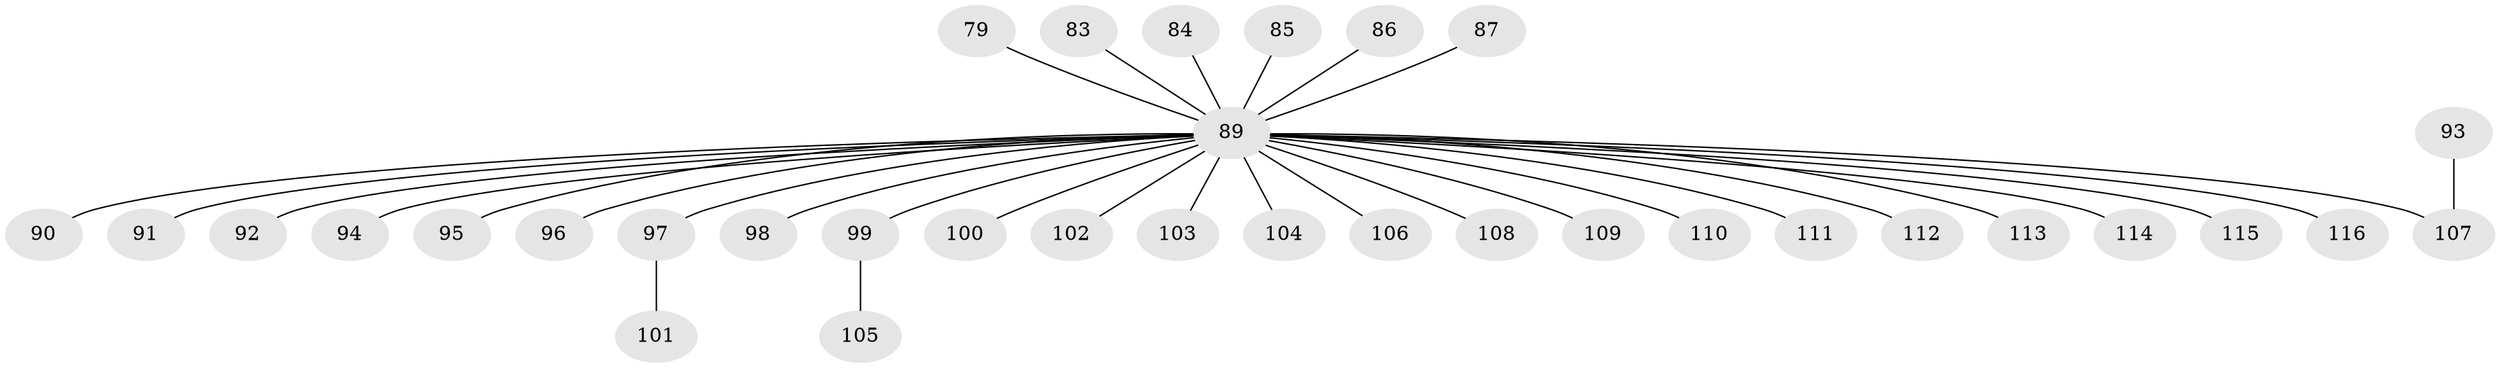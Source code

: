 // original degree distribution, {7: 0.008620689655172414, 4: 0.08620689655172414, 6: 0.017241379310344827, 2: 0.22413793103448276, 5: 0.02586206896551724, 1: 0.5086206896551724, 3: 0.12931034482758622}
// Generated by graph-tools (version 1.1) at 2025/55/03/04/25 21:55:56]
// undirected, 34 vertices, 33 edges
graph export_dot {
graph [start="1"]
  node [color=gray90,style=filled];
  79;
  83;
  84;
  85;
  86;
  87;
  89 [super="+32+43+88+62+64+65+67+68+69+70+74+75+77+78"];
  90;
  91;
  92;
  93;
  94;
  95;
  96 [super="+36"];
  97;
  98;
  99 [super="+37"];
  100;
  101;
  102;
  103;
  104 [super="+73"];
  105;
  106;
  107 [super="+66"];
  108;
  109;
  110;
  111;
  112 [super="+46"];
  113;
  114;
  115;
  116;
  79 -- 89;
  83 -- 89;
  84 -- 89;
  85 -- 89;
  86 -- 89;
  87 -- 89;
  89 -- 91;
  89 -- 103;
  89 -- 107;
  89 -- 90;
  89 -- 92;
  89 -- 94;
  89 -- 95;
  89 -- 96;
  89 -- 97;
  89 -- 98;
  89 -- 99;
  89 -- 100;
  89 -- 102;
  89 -- 106;
  89 -- 108;
  89 -- 109;
  89 -- 110;
  89 -- 111;
  89 -- 112;
  89 -- 113;
  89 -- 114;
  89 -- 115;
  89 -- 116;
  89 -- 104;
  93 -- 107;
  97 -- 101;
  99 -- 105;
}
